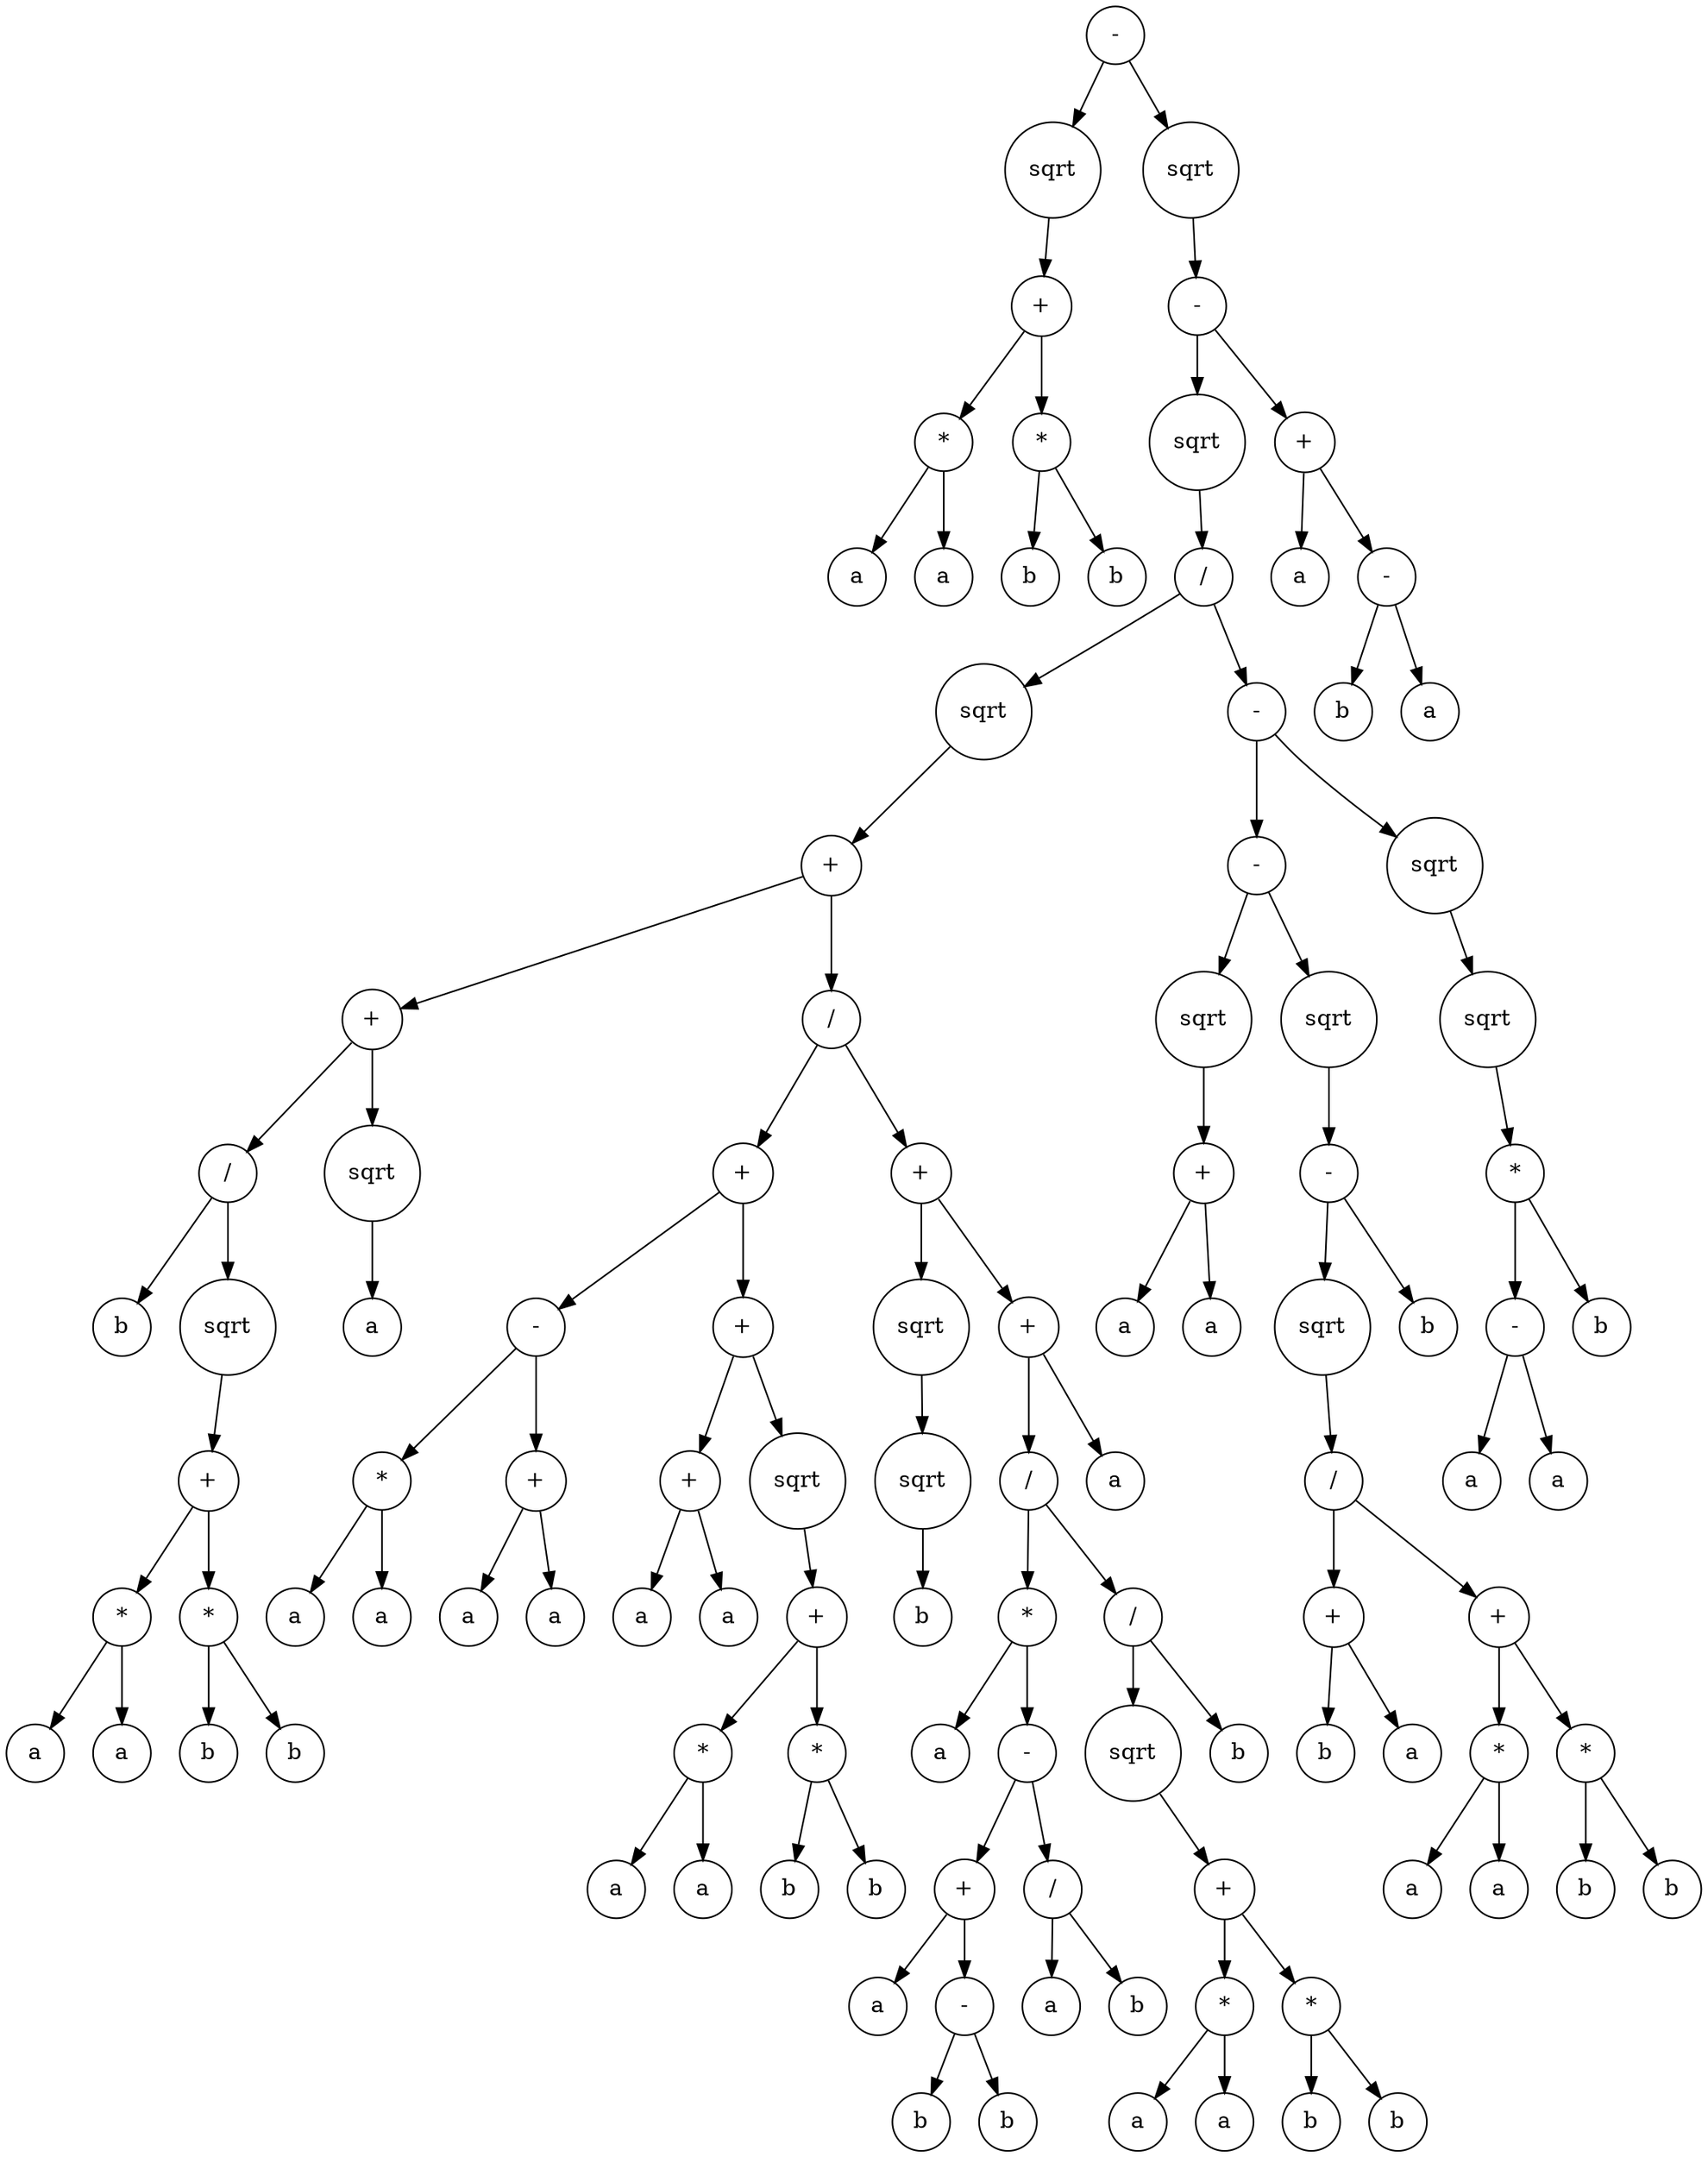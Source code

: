 digraph g {
graph [ordering=out];
node [shape=circle];
n[label = "-"];
n0[label = "sqrt"];
n00[label = "+"];
n000[label = "*"];
n0000[label = "a"];
n000 -> n0000;
n0001[label = "a"];
n000 -> n0001;
n00 -> n000;
n001[label = "*"];
n0010[label = "b"];
n001 -> n0010;
n0011[label = "b"];
n001 -> n0011;
n00 -> n001;
n0 -> n00;
n -> n0;
n1[label = "sqrt"];
n10[label = "-"];
n100[label = "sqrt"];
n1000[label = "/"];
n10000[label = "sqrt"];
n100000[label = "+"];
n1000000[label = "+"];
n10000000[label = "/"];
n100000000[label = "b"];
n10000000 -> n100000000;
n100000001[label = "sqrt"];
n1000000010[label = "+"];
n10000000100[label = "*"];
n100000001000[label = "a"];
n10000000100 -> n100000001000;
n100000001001[label = "a"];
n10000000100 -> n100000001001;
n1000000010 -> n10000000100;
n10000000101[label = "*"];
n100000001010[label = "b"];
n10000000101 -> n100000001010;
n100000001011[label = "b"];
n10000000101 -> n100000001011;
n1000000010 -> n10000000101;
n100000001 -> n1000000010;
n10000000 -> n100000001;
n1000000 -> n10000000;
n10000001[label = "sqrt"];
n100000010[label = "a"];
n10000001 -> n100000010;
n1000000 -> n10000001;
n100000 -> n1000000;
n1000001[label = "/"];
n10000010[label = "+"];
n100000100[label = "-"];
n1000001000[label = "*"];
n10000010000[label = "a"];
n1000001000 -> n10000010000;
n10000010001[label = "a"];
n1000001000 -> n10000010001;
n100000100 -> n1000001000;
n1000001001[label = "+"];
n10000010010[label = "a"];
n1000001001 -> n10000010010;
n10000010011[label = "a"];
n1000001001 -> n10000010011;
n100000100 -> n1000001001;
n10000010 -> n100000100;
n100000101[label = "+"];
n1000001010[label = "+"];
n10000010100[label = "a"];
n1000001010 -> n10000010100;
n10000010101[label = "a"];
n1000001010 -> n10000010101;
n100000101 -> n1000001010;
n1000001011[label = "sqrt"];
n10000010110[label = "+"];
n100000101100[label = "*"];
n1000001011000[label = "a"];
n100000101100 -> n1000001011000;
n1000001011001[label = "a"];
n100000101100 -> n1000001011001;
n10000010110 -> n100000101100;
n100000101101[label = "*"];
n1000001011010[label = "b"];
n100000101101 -> n1000001011010;
n1000001011011[label = "b"];
n100000101101 -> n1000001011011;
n10000010110 -> n100000101101;
n1000001011 -> n10000010110;
n100000101 -> n1000001011;
n10000010 -> n100000101;
n1000001 -> n10000010;
n10000011[label = "+"];
n100000110[label = "sqrt"];
n1000001100[label = "sqrt"];
n10000011000[label = "b"];
n1000001100 -> n10000011000;
n100000110 -> n1000001100;
n10000011 -> n100000110;
n100000111[label = "+"];
n1000001110[label = "/"];
n10000011100[label = "*"];
n100000111000[label = "a"];
n10000011100 -> n100000111000;
n100000111001[label = "-"];
n1000001110010[label = "+"];
n10000011100100[label = "a"];
n1000001110010 -> n10000011100100;
n10000011100101[label = "-"];
n100000111001010[label = "b"];
n10000011100101 -> n100000111001010;
n100000111001011[label = "b"];
n10000011100101 -> n100000111001011;
n1000001110010 -> n10000011100101;
n100000111001 -> n1000001110010;
n1000001110011[label = "/"];
n10000011100110[label = "a"];
n1000001110011 -> n10000011100110;
n10000011100111[label = "b"];
n1000001110011 -> n10000011100111;
n100000111001 -> n1000001110011;
n10000011100 -> n100000111001;
n1000001110 -> n10000011100;
n10000011101[label = "/"];
n100000111010[label = "sqrt"];
n1000001110100[label = "+"];
n10000011101000[label = "*"];
n100000111010000[label = "a"];
n10000011101000 -> n100000111010000;
n100000111010001[label = "a"];
n10000011101000 -> n100000111010001;
n1000001110100 -> n10000011101000;
n10000011101001[label = "*"];
n100000111010010[label = "b"];
n10000011101001 -> n100000111010010;
n100000111010011[label = "b"];
n10000011101001 -> n100000111010011;
n1000001110100 -> n10000011101001;
n100000111010 -> n1000001110100;
n10000011101 -> n100000111010;
n100000111011[label = "b"];
n10000011101 -> n100000111011;
n1000001110 -> n10000011101;
n100000111 -> n1000001110;
n1000001111[label = "a"];
n100000111 -> n1000001111;
n10000011 -> n100000111;
n1000001 -> n10000011;
n100000 -> n1000001;
n10000 -> n100000;
n1000 -> n10000;
n10001[label = "-"];
n100010[label = "-"];
n1000100[label = "sqrt"];
n10001000[label = "+"];
n100010000[label = "a"];
n10001000 -> n100010000;
n100010001[label = "a"];
n10001000 -> n100010001;
n1000100 -> n10001000;
n100010 -> n1000100;
n1000101[label = "sqrt"];
n10001010[label = "-"];
n100010100[label = "sqrt"];
n1000101000[label = "/"];
n10001010000[label = "+"];
n100010100000[label = "b"];
n10001010000 -> n100010100000;
n100010100001[label = "a"];
n10001010000 -> n100010100001;
n1000101000 -> n10001010000;
n10001010001[label = "+"];
n100010100010[label = "*"];
n1000101000100[label = "a"];
n100010100010 -> n1000101000100;
n1000101000101[label = "a"];
n100010100010 -> n1000101000101;
n10001010001 -> n100010100010;
n100010100011[label = "*"];
n1000101000110[label = "b"];
n100010100011 -> n1000101000110;
n1000101000111[label = "b"];
n100010100011 -> n1000101000111;
n10001010001 -> n100010100011;
n1000101000 -> n10001010001;
n100010100 -> n1000101000;
n10001010 -> n100010100;
n100010101[label = "b"];
n10001010 -> n100010101;
n1000101 -> n10001010;
n100010 -> n1000101;
n10001 -> n100010;
n100011[label = "sqrt"];
n1000110[label = "sqrt"];
n10001100[label = "*"];
n100011000[label = "-"];
n1000110000[label = "a"];
n100011000 -> n1000110000;
n1000110001[label = "a"];
n100011000 -> n1000110001;
n10001100 -> n100011000;
n100011001[label = "b"];
n10001100 -> n100011001;
n1000110 -> n10001100;
n100011 -> n1000110;
n10001 -> n100011;
n1000 -> n10001;
n100 -> n1000;
n10 -> n100;
n101[label = "+"];
n1010[label = "a"];
n101 -> n1010;
n1011[label = "-"];
n10110[label = "b"];
n1011 -> n10110;
n10111[label = "a"];
n1011 -> n10111;
n101 -> n1011;
n10 -> n101;
n1 -> n10;
n -> n1;
}
